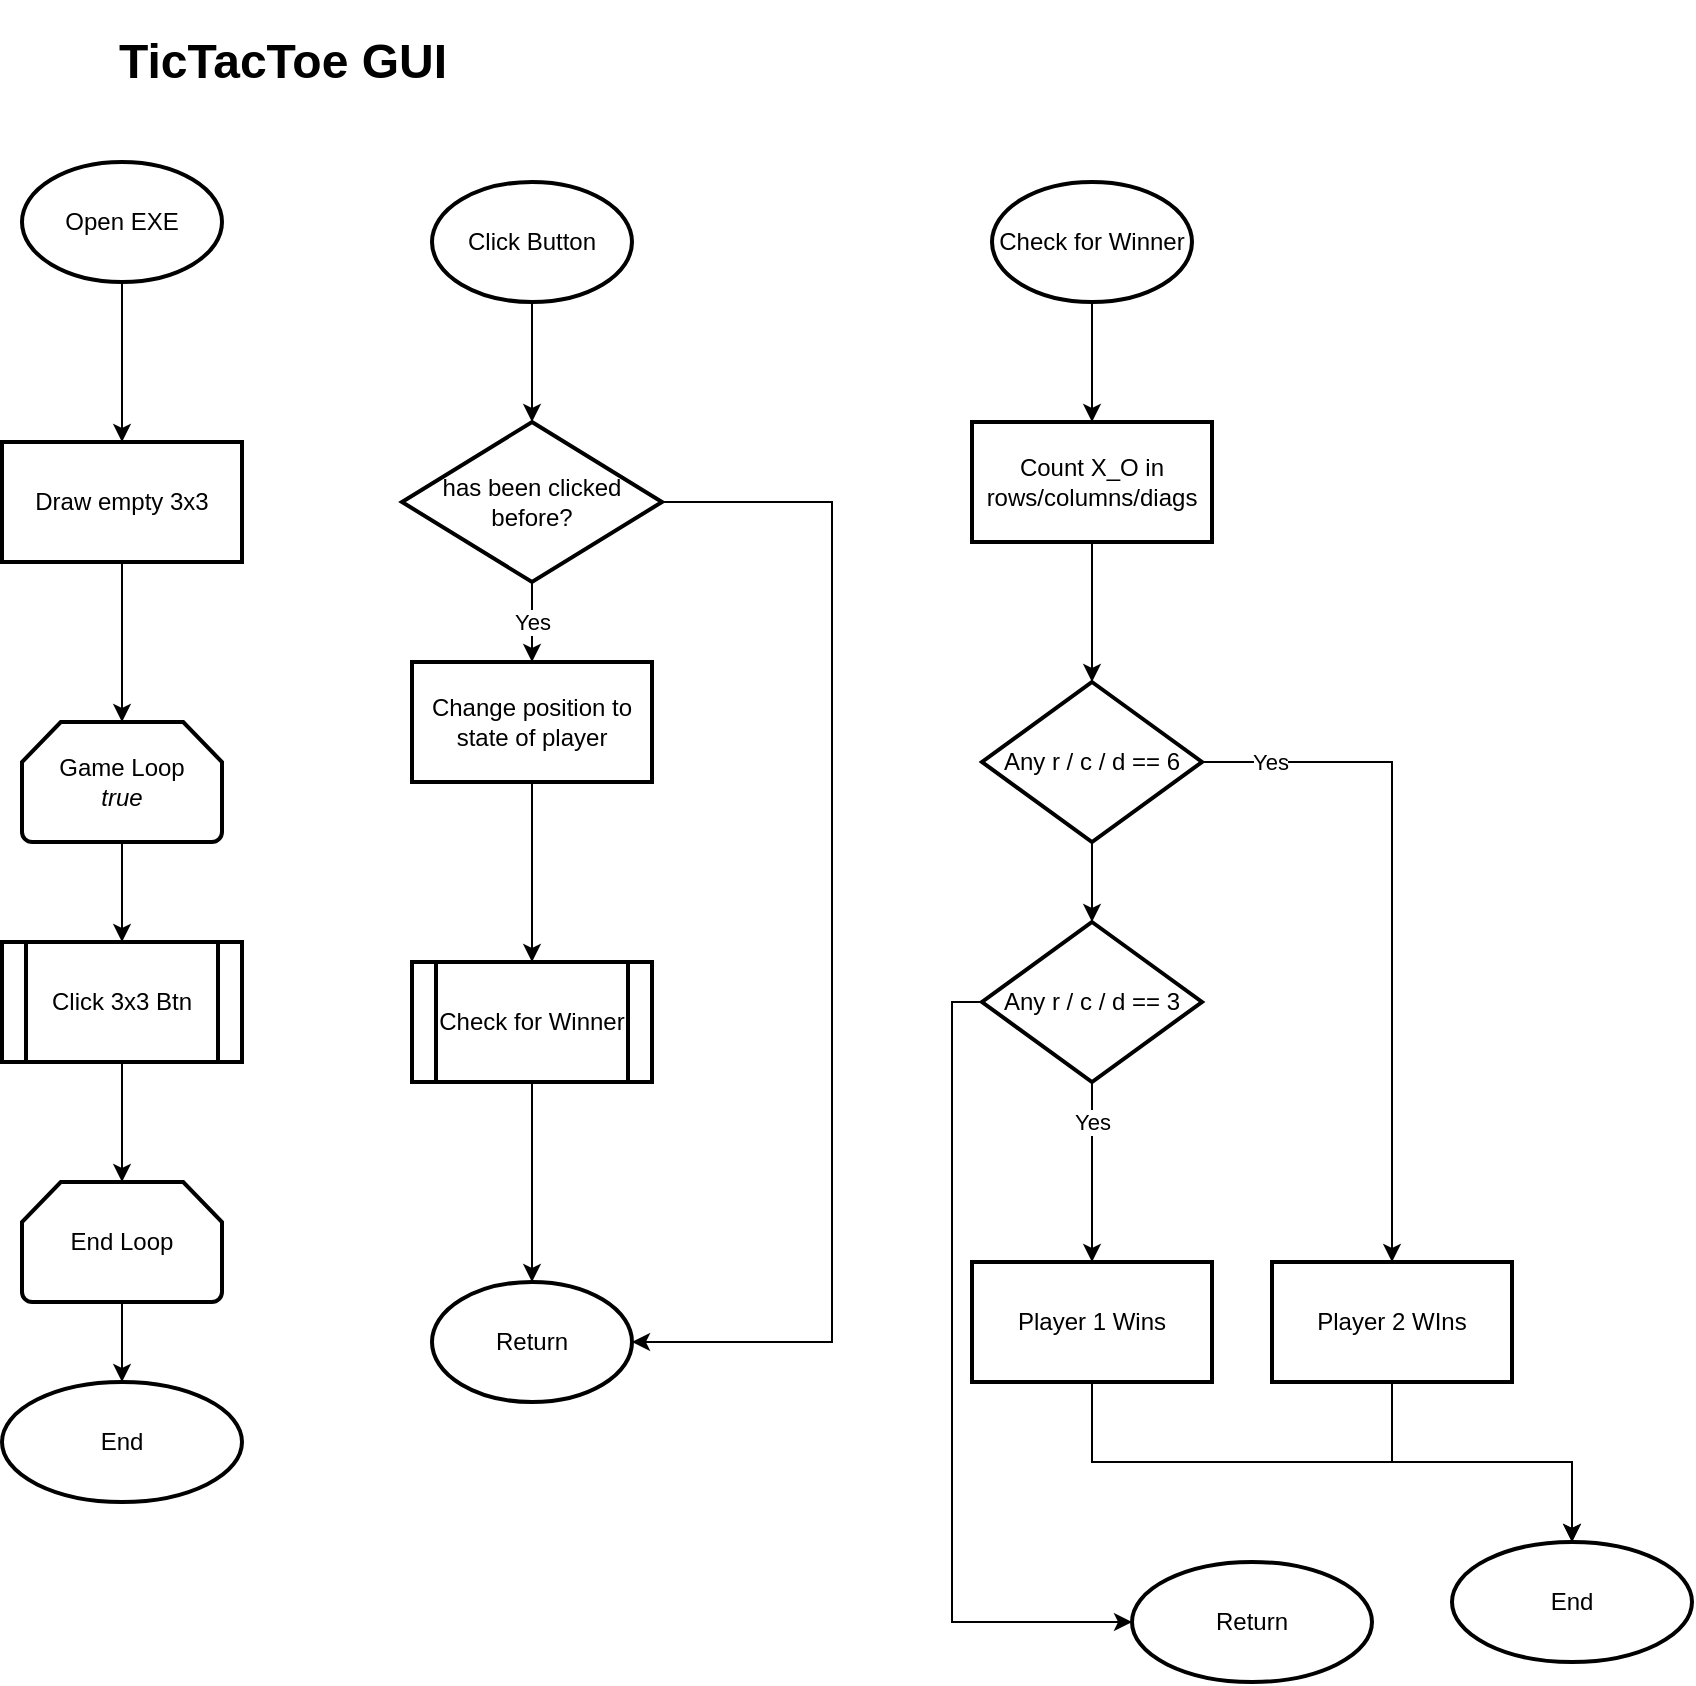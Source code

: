 <mxfile version="15.6.0" type="device"><diagram id="fE7-sy2ya4m2S-9cDqez" name="Page-1"><mxGraphModel dx="1422" dy="882" grid="1" gridSize="10" guides="1" tooltips="1" connect="1" arrows="1" fold="1" page="1" pageScale="1" pageWidth="827" pageHeight="1169" math="0" shadow="0"><root><mxCell id="0"/><mxCell id="1" parent="0"/><mxCell id="141XL1M89QZyZtmK4iC6-3" value="" style="edgeStyle=orthogonalEdgeStyle;rounded=0;orthogonalLoop=1;jettySize=auto;html=1;" edge="1" parent="1" source="141XL1M89QZyZtmK4iC6-1" target="141XL1M89QZyZtmK4iC6-2"><mxGeometry relative="1" as="geometry"/></mxCell><mxCell id="141XL1M89QZyZtmK4iC6-1" value="Open EXE" style="strokeWidth=2;html=1;shape=mxgraph.flowchart.start_1;whiteSpace=wrap;" vertex="1" parent="1"><mxGeometry x="20" y="100" width="100" height="60" as="geometry"/></mxCell><mxCell id="141XL1M89QZyZtmK4iC6-5" value="" style="edgeStyle=orthogonalEdgeStyle;rounded=0;orthogonalLoop=1;jettySize=auto;html=1;" edge="1" parent="1" source="141XL1M89QZyZtmK4iC6-2" target="141XL1M89QZyZtmK4iC6-6"><mxGeometry relative="1" as="geometry"><mxPoint x="70" y="380" as="targetPoint"/></mxGeometry></mxCell><mxCell id="141XL1M89QZyZtmK4iC6-2" value="Draw empty 3x3" style="whiteSpace=wrap;html=1;strokeWidth=2;" vertex="1" parent="1"><mxGeometry x="10" y="240" width="120" height="60" as="geometry"/></mxCell><mxCell id="141XL1M89QZyZtmK4iC6-25" value="" style="edgeStyle=orthogonalEdgeStyle;rounded=0;orthogonalLoop=1;jettySize=auto;html=1;" edge="1" parent="1" source="141XL1M89QZyZtmK4iC6-6" target="141XL1M89QZyZtmK4iC6-24"><mxGeometry relative="1" as="geometry"/></mxCell><mxCell id="141XL1M89QZyZtmK4iC6-6" value="Game Loop&lt;br&gt;&lt;i&gt;true&lt;/i&gt;" style="strokeWidth=2;html=1;shape=mxgraph.flowchart.loop_limit;whiteSpace=wrap;" vertex="1" parent="1"><mxGeometry x="20" y="380" width="100" height="60" as="geometry"/></mxCell><mxCell id="141XL1M89QZyZtmK4iC6-10" value="" style="edgeStyle=orthogonalEdgeStyle;rounded=0;orthogonalLoop=1;jettySize=auto;html=1;" edge="1" parent="1" source="141XL1M89QZyZtmK4iC6-8" target="141XL1M89QZyZtmK4iC6-9"><mxGeometry relative="1" as="geometry"/></mxCell><mxCell id="141XL1M89QZyZtmK4iC6-8" value="End Loop" style="strokeWidth=2;html=1;shape=mxgraph.flowchart.loop_limit;whiteSpace=wrap;" vertex="1" parent="1"><mxGeometry x="20" y="610" width="100" height="60" as="geometry"/></mxCell><mxCell id="141XL1M89QZyZtmK4iC6-9" value="End" style="ellipse;whiteSpace=wrap;html=1;strokeWidth=2;" vertex="1" parent="1"><mxGeometry x="10" y="710" width="120" height="60" as="geometry"/></mxCell><mxCell id="141XL1M89QZyZtmK4iC6-15" value="" style="edgeStyle=orthogonalEdgeStyle;rounded=0;orthogonalLoop=1;jettySize=auto;html=1;" edge="1" parent="1" source="141XL1M89QZyZtmK4iC6-13" target="141XL1M89QZyZtmK4iC6-14"><mxGeometry relative="1" as="geometry"/></mxCell><mxCell id="141XL1M89QZyZtmK4iC6-13" value="Click Button" style="strokeWidth=2;html=1;shape=mxgraph.flowchart.start_1;whiteSpace=wrap;" vertex="1" parent="1"><mxGeometry x="225" y="110" width="100" height="60" as="geometry"/></mxCell><mxCell id="141XL1M89QZyZtmK4iC6-19" value="" style="edgeStyle=orthogonalEdgeStyle;rounded=0;orthogonalLoop=1;jettySize=auto;html=1;" edge="1" parent="1" source="141XL1M89QZyZtmK4iC6-14" target="141XL1M89QZyZtmK4iC6-18"><mxGeometry relative="1" as="geometry"><Array as="points"><mxPoint x="275" y="340"/><mxPoint x="275" y="340"/></Array></mxGeometry></mxCell><mxCell id="141XL1M89QZyZtmK4iC6-20" value="Yes" style="edgeLabel;html=1;align=center;verticalAlign=middle;resizable=0;points=[];" vertex="1" connectable="0" parent="141XL1M89QZyZtmK4iC6-19"><mxGeometry x="0.262" y="2" relative="1" as="geometry"><mxPoint x="-2" y="-5" as="offset"/></mxGeometry></mxCell><mxCell id="141XL1M89QZyZtmK4iC6-21" style="edgeStyle=orthogonalEdgeStyle;rounded=0;orthogonalLoop=1;jettySize=auto;html=1;entryX=1;entryY=0.5;entryDx=0;entryDy=0;entryPerimeter=0;" edge="1" parent="1" source="141XL1M89QZyZtmK4iC6-14" target="141XL1M89QZyZtmK4iC6-26"><mxGeometry relative="1" as="geometry"><mxPoint x="445" y="690" as="targetPoint"/><Array as="points"><mxPoint x="425" y="270"/><mxPoint x="425" y="690"/></Array></mxGeometry></mxCell><mxCell id="141XL1M89QZyZtmK4iC6-14" value="has been clicked before?" style="rhombus;whiteSpace=wrap;html=1;strokeWidth=2;" vertex="1" parent="1"><mxGeometry x="210" y="230" width="130" height="80" as="geometry"/></mxCell><mxCell id="141XL1M89QZyZtmK4iC6-23" value="" style="edgeStyle=orthogonalEdgeStyle;rounded=0;orthogonalLoop=1;jettySize=auto;html=1;" edge="1" parent="1" source="141XL1M89QZyZtmK4iC6-18" target="141XL1M89QZyZtmK4iC6-22"><mxGeometry relative="1" as="geometry"/></mxCell><mxCell id="141XL1M89QZyZtmK4iC6-18" value="Change position to state of player" style="whiteSpace=wrap;html=1;strokeWidth=2;" vertex="1" parent="1"><mxGeometry x="215" y="350" width="120" height="60" as="geometry"/></mxCell><mxCell id="141XL1M89QZyZtmK4iC6-50" style="edgeStyle=orthogonalEdgeStyle;rounded=0;orthogonalLoop=1;jettySize=auto;html=1;entryX=0.5;entryY=0;entryDx=0;entryDy=0;entryPerimeter=0;" edge="1" parent="1" source="141XL1M89QZyZtmK4iC6-22" target="141XL1M89QZyZtmK4iC6-26"><mxGeometry relative="1" as="geometry"/></mxCell><mxCell id="141XL1M89QZyZtmK4iC6-22" value="Check for Winner" style="shape=process;whiteSpace=wrap;html=1;backgroundOutline=1;strokeWidth=2;" vertex="1" parent="1"><mxGeometry x="215" y="500" width="120" height="60" as="geometry"/></mxCell><mxCell id="141XL1M89QZyZtmK4iC6-28" style="edgeStyle=orthogonalEdgeStyle;rounded=0;orthogonalLoop=1;jettySize=auto;html=1;entryX=0.5;entryY=0;entryDx=0;entryDy=0;entryPerimeter=0;" edge="1" parent="1" source="141XL1M89QZyZtmK4iC6-24" target="141XL1M89QZyZtmK4iC6-8"><mxGeometry relative="1" as="geometry"/></mxCell><mxCell id="141XL1M89QZyZtmK4iC6-24" value="Click 3x3 Btn" style="shape=process;whiteSpace=wrap;html=1;backgroundOutline=1;strokeWidth=2;" vertex="1" parent="1"><mxGeometry x="10" y="490" width="120" height="60" as="geometry"/></mxCell><mxCell id="141XL1M89QZyZtmK4iC6-26" value="Return" style="strokeWidth=2;html=1;shape=mxgraph.flowchart.start_1;whiteSpace=wrap;" vertex="1" parent="1"><mxGeometry x="225" y="660" width="100" height="60" as="geometry"/></mxCell><mxCell id="141XL1M89QZyZtmK4iC6-30" value="" style="edgeStyle=orthogonalEdgeStyle;rounded=0;orthogonalLoop=1;jettySize=auto;html=1;" edge="1" parent="1" source="141XL1M89QZyZtmK4iC6-27" target="141XL1M89QZyZtmK4iC6-29"><mxGeometry relative="1" as="geometry"/></mxCell><mxCell id="141XL1M89QZyZtmK4iC6-27" value="Check for Winner" style="strokeWidth=2;html=1;shape=mxgraph.flowchart.start_1;whiteSpace=wrap;" vertex="1" parent="1"><mxGeometry x="505" y="110" width="100" height="60" as="geometry"/></mxCell><mxCell id="141XL1M89QZyZtmK4iC6-32" value="" style="edgeStyle=orthogonalEdgeStyle;rounded=0;orthogonalLoop=1;jettySize=auto;html=1;" edge="1" parent="1" source="141XL1M89QZyZtmK4iC6-29" target="141XL1M89QZyZtmK4iC6-31"><mxGeometry relative="1" as="geometry"/></mxCell><mxCell id="141XL1M89QZyZtmK4iC6-29" value="Count X_O in rows/columns/diags" style="whiteSpace=wrap;html=1;strokeWidth=2;" vertex="1" parent="1"><mxGeometry x="495" y="230" width="120" height="60" as="geometry"/></mxCell><mxCell id="141XL1M89QZyZtmK4iC6-34" value="" style="edgeStyle=orthogonalEdgeStyle;rounded=0;orthogonalLoop=1;jettySize=auto;html=1;" edge="1" parent="1" source="141XL1M89QZyZtmK4iC6-31" target="141XL1M89QZyZtmK4iC6-33"><mxGeometry relative="1" as="geometry"/></mxCell><mxCell id="141XL1M89QZyZtmK4iC6-40" value="Yes" style="edgeLabel;html=1;align=center;verticalAlign=middle;resizable=0;points=[];" vertex="1" connectable="0" parent="141XL1M89QZyZtmK4iC6-34"><mxGeometry x="-0.804" relative="1" as="geometry"><mxPoint as="offset"/></mxGeometry></mxCell><mxCell id="141XL1M89QZyZtmK4iC6-37" value="" style="edgeStyle=orthogonalEdgeStyle;rounded=0;orthogonalLoop=1;jettySize=auto;html=1;" edge="1" parent="1" source="141XL1M89QZyZtmK4iC6-31" target="141XL1M89QZyZtmK4iC6-36"><mxGeometry relative="1" as="geometry"/></mxCell><mxCell id="141XL1M89QZyZtmK4iC6-31" value="Any r / c / d == 6" style="rhombus;whiteSpace=wrap;html=1;strokeWidth=2;" vertex="1" parent="1"><mxGeometry x="500" y="360" width="110" height="80" as="geometry"/></mxCell><mxCell id="141XL1M89QZyZtmK4iC6-48" value="" style="edgeStyle=orthogonalEdgeStyle;rounded=0;orthogonalLoop=1;jettySize=auto;html=1;" edge="1" parent="1" source="141XL1M89QZyZtmK4iC6-33" target="141XL1M89QZyZtmK4iC6-47"><mxGeometry relative="1" as="geometry"/></mxCell><mxCell id="141XL1M89QZyZtmK4iC6-33" value="Player 2 WIns" style="whiteSpace=wrap;html=1;strokeWidth=2;" vertex="1" parent="1"><mxGeometry x="645" y="650" width="120" height="60" as="geometry"/></mxCell><mxCell id="141XL1M89QZyZtmK4iC6-39" value="" style="edgeStyle=orthogonalEdgeStyle;rounded=0;orthogonalLoop=1;jettySize=auto;html=1;" edge="1" parent="1" source="141XL1M89QZyZtmK4iC6-36" target="141XL1M89QZyZtmK4iC6-38"><mxGeometry relative="1" as="geometry"/></mxCell><mxCell id="141XL1M89QZyZtmK4iC6-45" value="Yes" style="edgeLabel;html=1;align=center;verticalAlign=middle;resizable=0;points=[];" vertex="1" connectable="0" parent="141XL1M89QZyZtmK4iC6-39"><mxGeometry x="-0.565" relative="1" as="geometry"><mxPoint as="offset"/></mxGeometry></mxCell><mxCell id="141XL1M89QZyZtmK4iC6-44" style="edgeStyle=orthogonalEdgeStyle;rounded=0;orthogonalLoop=1;jettySize=auto;html=1;entryX=0;entryY=0.5;entryDx=0;entryDy=0;" edge="1" parent="1" source="141XL1M89QZyZtmK4iC6-36" target="141XL1M89QZyZtmK4iC6-42"><mxGeometry relative="1" as="geometry"><Array as="points"><mxPoint x="485" y="520"/><mxPoint x="485" y="830"/></Array></mxGeometry></mxCell><mxCell id="141XL1M89QZyZtmK4iC6-36" value="Any r / c / d == 3" style="rhombus;whiteSpace=wrap;html=1;strokeWidth=2;" vertex="1" parent="1"><mxGeometry x="500" y="480" width="110" height="80" as="geometry"/></mxCell><mxCell id="141XL1M89QZyZtmK4iC6-49" style="edgeStyle=orthogonalEdgeStyle;rounded=0;orthogonalLoop=1;jettySize=auto;html=1;" edge="1" parent="1" source="141XL1M89QZyZtmK4iC6-38" target="141XL1M89QZyZtmK4iC6-47"><mxGeometry relative="1" as="geometry"><Array as="points"><mxPoint x="555" y="750"/><mxPoint x="795" y="750"/></Array></mxGeometry></mxCell><mxCell id="141XL1M89QZyZtmK4iC6-38" value="Player 1 Wins" style="whiteSpace=wrap;html=1;strokeWidth=2;" vertex="1" parent="1"><mxGeometry x="495" y="650" width="120" height="60" as="geometry"/></mxCell><mxCell id="141XL1M89QZyZtmK4iC6-42" value="Return" style="ellipse;whiteSpace=wrap;html=1;strokeWidth=2;" vertex="1" parent="1"><mxGeometry x="575" y="800" width="120" height="60" as="geometry"/></mxCell><mxCell id="141XL1M89QZyZtmK4iC6-47" value="End" style="ellipse;whiteSpace=wrap;html=1;strokeWidth=2;" vertex="1" parent="1"><mxGeometry x="735" y="790" width="120" height="60" as="geometry"/></mxCell><mxCell id="141XL1M89QZyZtmK4iC6-51" value="&lt;h1&gt;TicTacToe GUI&lt;/h1&gt;" style="text;html=1;align=center;verticalAlign=middle;resizable=0;points=[];autosize=1;strokeColor=none;fillColor=none;" vertex="1" parent="1"><mxGeometry x="60" y="25" width="180" height="50" as="geometry"/></mxCell></root></mxGraphModel></diagram></mxfile>